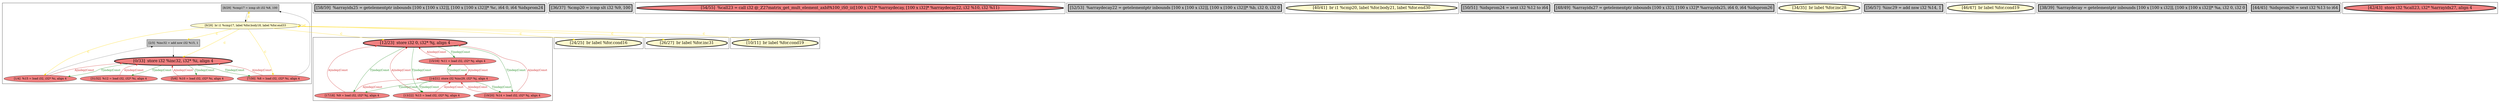 
digraph G {



node1982->node1983 [style=solid,color=black,label="",penwidth=0.5,fontcolor=black ]
node1963->node1961 [style=solid,color=forestgreen,label="T|indep|Const",penwidth=1.0,fontcolor=forestgreen ]
node1960->node1963 [style=solid,color=firebrick3,label="A|indep|Const",penwidth=1.0,fontcolor=firebrick3 ]
node1962->node1960 [style=solid,color=forestgreen,label="T|indep|Const",penwidth=1.0,fontcolor=forestgreen ]
node1983->node1987 [style=solid,color=gold,label="C",penwidth=1.0,fontcolor=gold ]
node1960->node1962 [style=solid,color=firebrick3,label="A|indep|Const",penwidth=1.0,fontcolor=firebrick3 ]
node1980->node1982 [style=solid,color=black,label="",penwidth=0.5,fontcolor=black ]
node1983->node1963 [style=solid,color=gold,label="C",penwidth=1.0,fontcolor=gold ]
node1961->node1962 [style=solid,color=firebrick3,label="A|indep|Const",penwidth=1.0,fontcolor=firebrick3 ]
node1983->node1978 [style=solid,color=gold,label="C",penwidth=1.0,fontcolor=gold ]
node1978->node1981 [style=solid,color=firebrick3,label="A|indep|Const",penwidth=1.0,fontcolor=firebrick3 ]
node1983->node1982 [style=solid,color=gold,label="C",penwidth=1.0,fontcolor=gold ]
node1981->node1979 [style=solid,color=forestgreen,label="T|indep|Const",penwidth=1.0,fontcolor=forestgreen ]
node1962->node1961 [style=solid,color=forestgreen,label="T|indep|Const",penwidth=1.0,fontcolor=forestgreen ]
node1964->node1962 [style=solid,color=firebrick3,label="A|indep|Const",penwidth=1.0,fontcolor=firebrick3 ]
node1963->node1960 [style=solid,color=forestgreen,label="T|indep|Const",penwidth=1.0,fontcolor=forestgreen ]
node1961->node1963 [style=solid,color=firebrick3,label="A|indep|Const",penwidth=1.0,fontcolor=firebrick3 ]
node1962->node1964 [style=solid,color=forestgreen,label="T|indep|Const",penwidth=1.0,fontcolor=forestgreen ]
node1963->node1959 [style=solid,color=forestgreen,label="T|indep|Const",penwidth=1.0,fontcolor=forestgreen ]
node1977->node1981 [style=solid,color=firebrick3,label="A|indep|Const",penwidth=1.0,fontcolor=firebrick3 ]
node1981->node1977 [style=solid,color=forestgreen,label="T|indep|Const",penwidth=1.0,fontcolor=forestgreen ]
node1983->node1981 [style=solid,color=gold,label="C",penwidth=1.0,fontcolor=gold ]
node1983->node1976 [style=solid,color=gold,label="C",penwidth=1.0,fontcolor=gold ]
node1963->node1964 [style=solid,color=forestgreen,label="T|indep|Const",penwidth=1.0,fontcolor=forestgreen ]
node1976->node1981 [style=solid,color=black,label="",penwidth=0.5,fontcolor=black ]
node1983->node1980 [style=solid,color=gold,label="C",penwidth=1.0,fontcolor=gold ]
node1964->node1963 [style=solid,color=firebrick3,label="A|indep|Const",penwidth=1.0,fontcolor=firebrick3 ]
node1959->node1963 [style=solid,color=firebrick3,label="A|indep|Const",penwidth=1.0,fontcolor=firebrick3 ]
node1980->node1981 [style=solid,color=firebrick3,label="A|indep|Const",penwidth=1.0,fontcolor=firebrick3 ]
node1959->node1962 [style=solid,color=firebrick3,label="A|indep|Const",penwidth=1.0,fontcolor=firebrick3 ]
node1962->node1959 [style=solid,color=forestgreen,label="T|indep|Const",penwidth=1.0,fontcolor=forestgreen ]
node1983->node1985 [style=solid,color=gold,label="C",penwidth=1.0,fontcolor=gold ]
node1981->node1980 [style=solid,color=forestgreen,label="T|indep|Const",penwidth=1.0,fontcolor=forestgreen ]
node1978->node1976 [style=solid,color=black,label="",penwidth=0.5,fontcolor=black ]
node1979->node1981 [style=solid,color=firebrick3,label="A|indep|Const",penwidth=1.0,fontcolor=firebrick3 ]
node1983->node1983 [style=solid,color=gold,label="C",penwidth=1.0,fontcolor=gold ]
node1981->node1978 [style=solid,color=forestgreen,label="T|indep|Const",penwidth=1.0,fontcolor=forestgreen ]
node1983->node1958 [style=solid,color=gold,label="C",penwidth=1.0,fontcolor=gold ]


subgraph cluster16 {


node1986 [penwidth=3.0,fontsize=20,fillcolor=grey,label="[58/59]  %arrayidx25 = getelementptr inbounds [100 x [100 x i32]], [100 x [100 x i32]]* %c, i64 0, i64 %idxprom24",shape=rectangle,style=filled ]



}

subgraph cluster17 {


node1987 [penwidth=3.0,fontsize=20,fillcolor=lemonchiffon,label="[24/25]  br label %for.cond16",shape=ellipse,style=filled ]



}

subgraph cluster4 {


node1967 [penwidth=3.0,fontsize=20,fillcolor=grey,label="[36/37]  %cmp20 = icmp slt i32 %9, 100",shape=rectangle,style=filled ]



}

subgraph cluster3 {


node1966 [penwidth=3.0,fontsize=20,fillcolor=lightcoral,label="[54/55]  %call23 = call i32 @_Z27matrix_get_mult_element_axbPA100_iS0_ii([100 x i32]* %arraydecay, [100 x i32]* %arraydecay22, i32 %10, i32 %11)",shape=ellipse,style=filled ]



}

subgraph cluster2 {


node1965 [penwidth=3.0,fontsize=20,fillcolor=grey,label="[52/53]  %arraydecay22 = getelementptr inbounds [100 x [100 x i32]], [100 x [100 x i32]]* %b, i32 0, i32 0",shape=rectangle,style=filled ]



}

subgraph cluster1 {


node1962 [fillcolor=lightcoral,label="[14/21]  store i32 %inc29, i32* %j, align 4",shape=ellipse,style=filled ]
node1964 [fillcolor=lightcoral,label="[13/22]  %13 = load i32, i32* %j, align 4",shape=ellipse,style=filled ]
node1961 [fillcolor=lightcoral,label="[15/16]  %11 = load i32, i32* %j, align 4",shape=ellipse,style=filled ]
node1959 [fillcolor=lightcoral,label="[19/20]  %14 = load i32, i32* %j, align 4",shape=ellipse,style=filled ]
node1963 [penwidth=3.0,fontsize=20,fillcolor=lightcoral,label="[12/23]  store i32 0, i32* %j, align 4",shape=ellipse,style=filled ]
node1960 [fillcolor=lightcoral,label="[17/18]  %9 = load i32, i32* %j, align 4",shape=ellipse,style=filled ]



}

subgraph cluster12 {


node1975 [penwidth=3.0,fontsize=20,fillcolor=lemonchiffon,label="[40/41]  br i1 %cmp20, label %for.body21, label %for.end30",shape=ellipse,style=filled ]



}

subgraph cluster5 {


node1968 [penwidth=3.0,fontsize=20,fillcolor=grey,label="[50/51]  %idxprom24 = sext i32 %12 to i64",shape=rectangle,style=filled ]



}

subgraph cluster0 {


node1958 [penwidth=3.0,fontsize=20,fillcolor=lemonchiffon,label="[10/11]  br label %for.cond19",shape=ellipse,style=filled ]



}

subgraph cluster6 {


node1969 [penwidth=3.0,fontsize=20,fillcolor=grey,label="[48/49]  %arrayidx27 = getelementptr inbounds [100 x i32], [100 x i32]* %arrayidx25, i64 0, i64 %idxprom26",shape=rectangle,style=filled ]



}

subgraph cluster14 {


node1984 [penwidth=3.0,fontsize=20,fillcolor=lemonchiffon,label="[34/35]  br label %for.inc28",shape=ellipse,style=filled ]



}

subgraph cluster7 {


node1970 [penwidth=3.0,fontsize=20,fillcolor=grey,label="[56/57]  %inc29 = add nsw i32 %14, 1",shape=rectangle,style=filled ]



}

subgraph cluster8 {


node1971 [penwidth=3.0,fontsize=20,fillcolor=lemonchiffon,label="[46/47]  br label %for.cond19",shape=ellipse,style=filled ]



}

subgraph cluster9 {


node1972 [penwidth=3.0,fontsize=20,fillcolor=grey,label="[38/39]  %arraydecay = getelementptr inbounds [100 x [100 x i32]], [100 x [100 x i32]]* %a, i32 0, i32 0",shape=rectangle,style=filled ]



}

subgraph cluster10 {


node1973 [penwidth=3.0,fontsize=20,fillcolor=grey,label="[44/45]  %idxprom26 = sext i32 %13 to i64",shape=rectangle,style=filled ]



}

subgraph cluster11 {


node1974 [penwidth=3.0,fontsize=20,fillcolor=lightcoral,label="[42/43]  store i32 %call23, i32* %arrayidx27, align 4",shape=ellipse,style=filled ]



}

subgraph cluster13 {


node1982 [fillcolor=grey,label="[8/29]  %cmp17 = icmp slt i32 %8, 100",shape=rectangle,style=filled ]
node1977 [fillcolor=lightcoral,label="[5/6]  %10 = load i32, i32* %i, align 4",shape=ellipse,style=filled ]
node1978 [fillcolor=lightcoral,label="[1/4]  %15 = load i32, i32* %i, align 4",shape=ellipse,style=filled ]
node1976 [fillcolor=grey,label="[2/3]  %inc32 = add nsw i32 %15, 1",shape=rectangle,style=filled ]
node1979 [fillcolor=lightcoral,label="[31/32]  %12 = load i32, i32* %i, align 4",shape=ellipse,style=filled ]
node1981 [penwidth=3.0,fontsize=20,fillcolor=lightcoral,label="[0/33]  store i32 %inc32, i32* %i, align 4",shape=ellipse,style=filled ]
node1983 [fillcolor=lemonchiffon,label="[9/28]  br i1 %cmp17, label %for.body18, label %for.end33",shape=ellipse,style=filled ]
node1980 [fillcolor=lightcoral,label="[7/30]  %8 = load i32, i32* %i, align 4",shape=ellipse,style=filled ]



}

subgraph cluster15 {


node1985 [penwidth=3.0,fontsize=20,fillcolor=lemonchiffon,label="[26/27]  br label %for.inc31",shape=ellipse,style=filled ]



}

}
